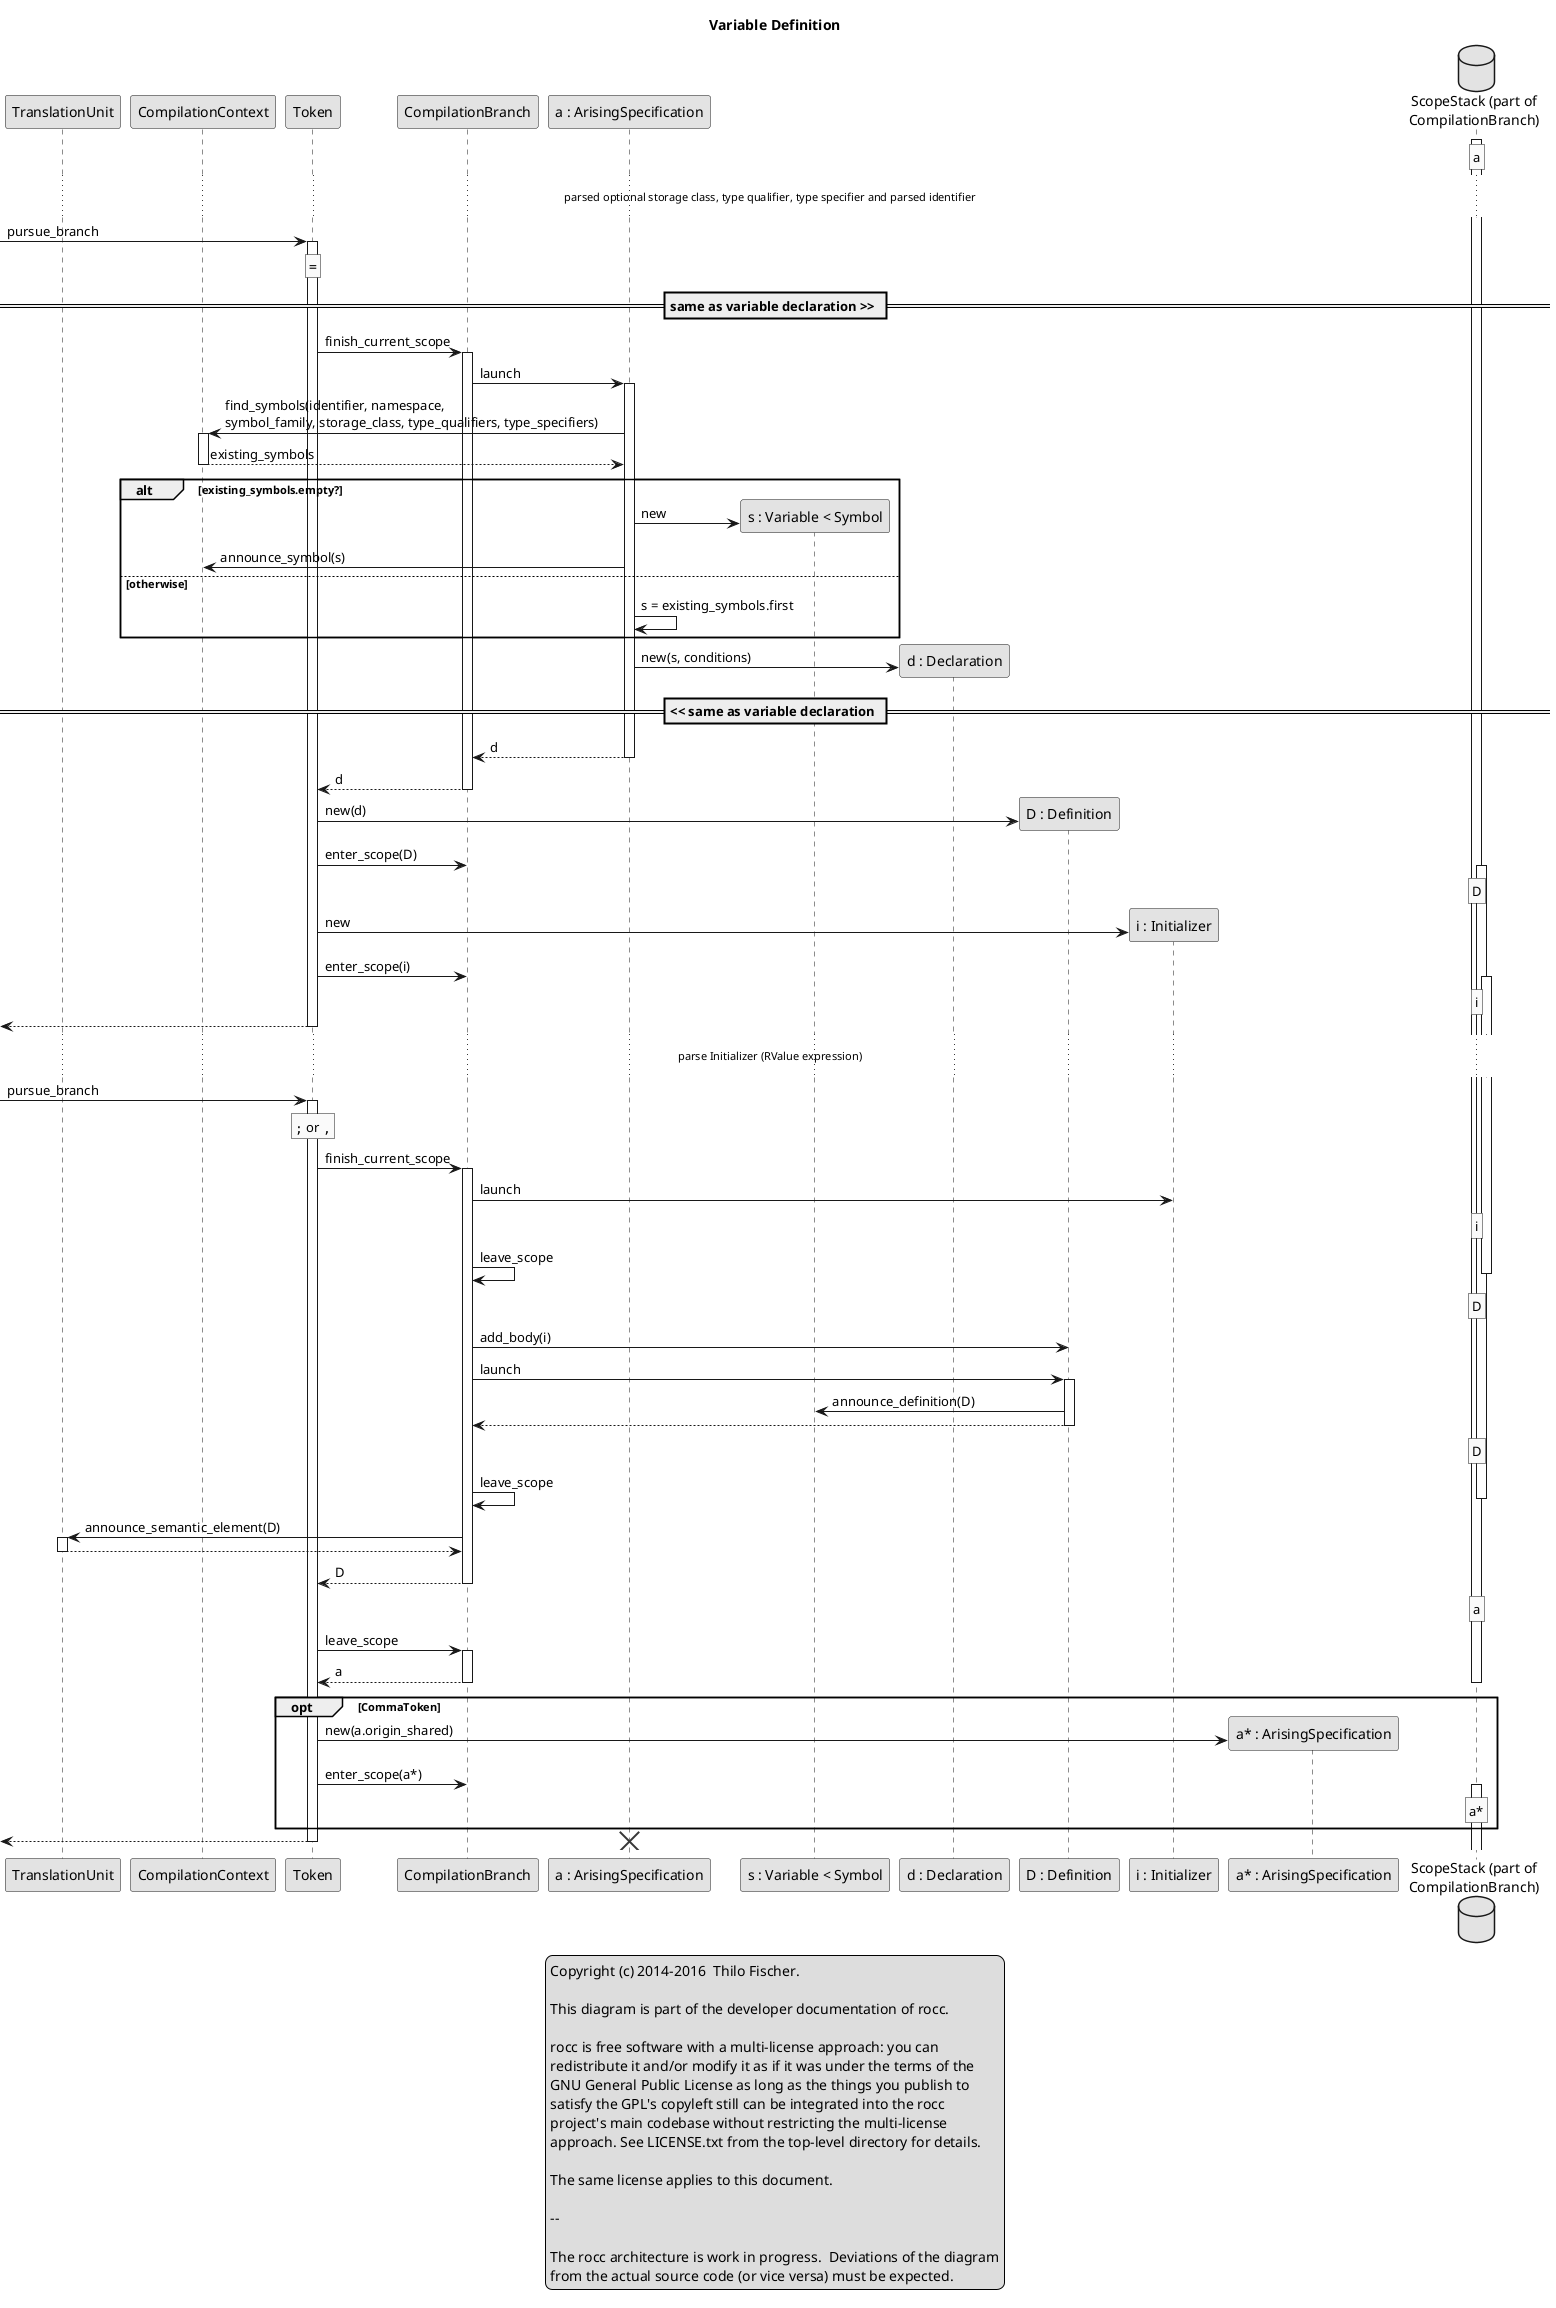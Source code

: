 @startuml

legend center
  Copyright (c) 2014-2016  Thilo Fischer.
  
  This diagram is part of the developer documentation of rocc.
 
  rocc is free software with a multi-license approach: you can
  redistribute it and/or modify it as if it was under the terms of the
  GNU General Public License as long as the things you publish to
  satisfy the GPL's copyleft still can be integrated into the rocc
  project's main codebase without restricting the multi-license
  approach. See LICENSE.txt from the top-level directory for details.
 
  The same license applies to this document.

  --

  The rocc architecture is work in progress.  Deviations of the diagram
  from the actual source code (or vice versa) must be expected.
endlegend

skinparam monochrome true

title Variable Definition

participant TranslationUnit
participant CompilationContext
participant Token
participant CompilationBranch
participant "a : ArisingSpecification" as ArisingSpecification
participant "s : Variable < Symbol" as Symbol
participant "d : Declaration" as Declaration
participant "D : Definition" as Definition
participant "i : Initializer" as Initializer
participant "a* : ArisingSpecification" as NextArisingSpecification
database "ScopeStack (part of\nCompilationBranch)" as ScopeStack

activate ScopeStack
rnote over ScopeStack : a

... parsed optional storage class, type qualifier, type specifier and parsed identifier ...

[-> Token : pursue_branch
rnote over Token : ""=""

activate Token

== same as variable declaration >> ==

Token -> CompilationBranch : finish_current_scope
activate CompilationBranch

'note over ArisingSpecification : CompilationBranch#\ncurrent_scope
CompilationBranch -> ArisingSpecification : launch
activate ArisingSpecification

ArisingSpecification -> CompilationContext : find_symbols(identifier, namespace,\nsymbol_family, storage_class, type_qualifiers, type_specifiers)
activate CompilationContext
ArisingSpecification <-- CompilationContext : existing_symbols
deactivate CompilationContext

alt existing_symbols.empty?

  create Symbol
  ArisingSpecification -> Symbol : new

  ArisingSpecification -> CompilationContext : announce_symbol(s)
  'activate CompilationContext
  'CompilationBranch <-- CompilationContext : symbol
  'deactivate CompilationContext

else otherwise

  ArisingSpecification -> ArisingSpecification : s = existing_symbols.first
  
end ' alt existing_symbols.empty?

create Declaration
ArisingSpecification -> Declaration : new(s, conditions)

== << same as variable declaration ==

CompilationBranch <-- ArisingSpecification : d
deactivate ArisingSpecification

Token <-- CompilationBranch : d
deactivate CompilationBranch

create Definition
Token -> Definition : new(d)
Token -> CompilationBranch : enter_scope(D)
activate ScopeStack
rnote over ScopeStack : D
'note over Definition : CompilationBranch#\ncurrent_scope

create Initializer
Token -> Initializer : new
Token -> CompilationBranch : enter_scope(i)
activate ScopeStack
rnote over ScopeStack : i
'note over Initializer : CompilationBranch#\ncurrent_scope

[<-- Token
deactivate Token

... parse Initializer (RValue expression) ...

[-> Token : pursue_branch
rnote over Token : "";"" or "",""

activate Token

Token -> CompilationBranch : finish_current_scope
activate CompilationBranch

'note over Initializer : CompilationBranch#\ncurrent_scope
CompilationBranch -> Initializer : launch

rnote over ScopeStack : i
CompilationBranch -> CompilationBranch : leave_scope
deactivate ScopeStack
rnote over ScopeStack : D

'note over Definition : CompilationBranch#\ncurrent_scope

CompilationBranch -> Definition : add_body(i)

CompilationBranch -> Definition : launch
activate Definition

Definition -> Symbol : announce_definition(D)

CompilationBranch <-- Definition
deactivate Definition

rnote over ScopeStack : D
CompilationBranch -> CompilationBranch : leave_scope
deactivate ScopeStack

CompilationBranch -> TranslationUnit : announce_semantic_element(D)
activate TranslationUnit
CompilationBranch <-- TranslationUnit
deactivate TranslationUnit

Token <-- CompilationBranch : D
deactivate CompilationBranch

rnote over ScopeStack : a
Token -> CompilationBranch : leave_scope
activate CompilationBranch
Token <-- CompilationBranch : a
deactivate CompilationBranch
deactivate ScopeStack

opt CommaToken
  create NextArisingSpecification
  Token -> NextArisingSpecification : new(a.origin_shared)
  Token -> CompilationBranch : enter_scope(a*)
  rnote over ScopeStack : a*
  activate ScopeStack
end ' alt CommaToken

[<-- Token
deactivate Token
destroy ArisingSpecification

@enduml

